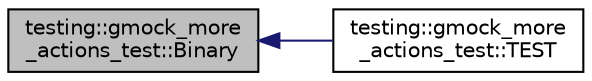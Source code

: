 digraph "testing::gmock_more_actions_test::Binary"
{
  edge [fontname="Helvetica",fontsize="10",labelfontname="Helvetica",labelfontsize="10"];
  node [fontname="Helvetica",fontsize="10",shape=record];
  rankdir="LR";
  Node1 [label="testing::gmock_more\l_actions_test::Binary",height=0.2,width=0.4,color="black", fillcolor="grey75", style="filled", fontcolor="black"];
  Node1 -> Node2 [dir="back",color="midnightblue",fontsize="10",style="solid",fontname="Helvetica"];
  Node2 [label="testing::gmock_more\l_actions_test::TEST",height=0.2,width=0.4,color="black", fillcolor="white", style="filled",URL="$d1/d7a/namespacetesting_1_1gmock__more__actions__test.html#a906bd5cc7aa38e2cc861a9732481fce7"];
}
